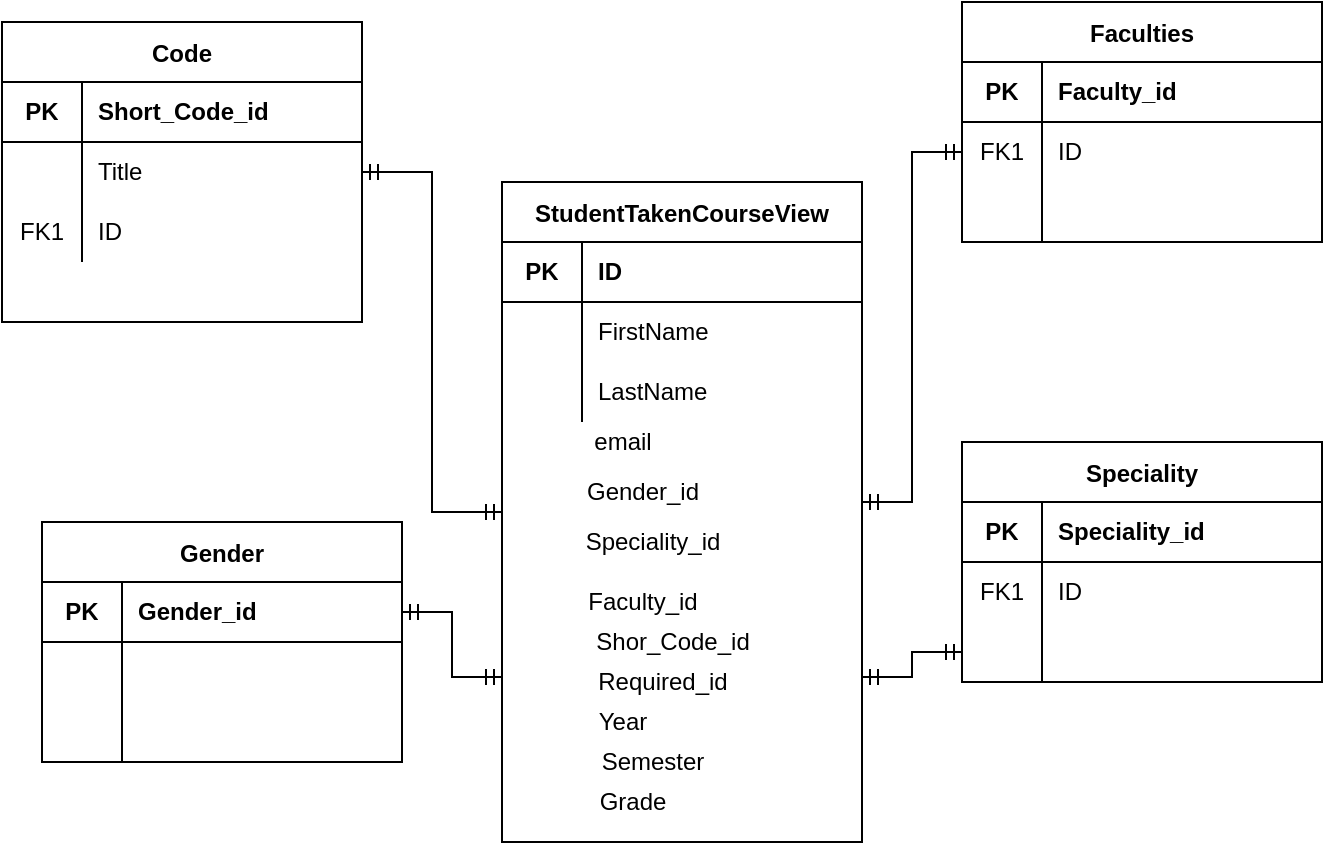 <mxfile version="15.7.4" type="github">
  <diagram id="mFrApQfCTXVTsUj2fgUG" name="Page-1">
    <mxGraphModel dx="865" dy="483" grid="1" gridSize="10" guides="1" tooltips="1" connect="1" arrows="1" fold="1" page="1" pageScale="1" pageWidth="827" pageHeight="1169" math="0" shadow="0">
      <root>
        <mxCell id="0" />
        <mxCell id="1" parent="0" />
        <mxCell id="SHrNRuj8eW7YUmqGABwH-1" value="StudentTakenCourseView" style="shape=table;startSize=30;container=1;collapsible=0;childLayout=tableLayout;fixedRows=1;rowLines=0;fontStyle=1;align=center;pointerEvents=1;" vertex="1" parent="1">
          <mxGeometry x="320" y="220" width="180" height="330" as="geometry" />
        </mxCell>
        <mxCell id="SHrNRuj8eW7YUmqGABwH-2" value="" style="shape=partialRectangle;html=1;whiteSpace=wrap;collapsible=0;dropTarget=0;pointerEvents=1;fillColor=none;top=0;left=0;bottom=1;right=0;points=[[0,0.5],[1,0.5]];portConstraint=eastwest;" vertex="1" parent="SHrNRuj8eW7YUmqGABwH-1">
          <mxGeometry y="30" width="180" height="30" as="geometry" />
        </mxCell>
        <mxCell id="SHrNRuj8eW7YUmqGABwH-3" value="&lt;b&gt;PK&lt;/b&gt;" style="shape=partialRectangle;html=1;whiteSpace=wrap;connectable=0;fillColor=none;top=0;left=0;bottom=0;right=0;overflow=hidden;pointerEvents=1;" vertex="1" parent="SHrNRuj8eW7YUmqGABwH-2">
          <mxGeometry width="40" height="30" as="geometry">
            <mxRectangle width="40" height="30" as="alternateBounds" />
          </mxGeometry>
        </mxCell>
        <mxCell id="SHrNRuj8eW7YUmqGABwH-4" value="&lt;b&gt;ID&lt;/b&gt;" style="shape=partialRectangle;html=1;whiteSpace=wrap;connectable=0;fillColor=none;top=0;left=0;bottom=0;right=0;align=left;spacingLeft=6;overflow=hidden;pointerEvents=1;" vertex="1" parent="SHrNRuj8eW7YUmqGABwH-2">
          <mxGeometry x="40" width="140" height="30" as="geometry">
            <mxRectangle width="140" height="30" as="alternateBounds" />
          </mxGeometry>
        </mxCell>
        <mxCell id="SHrNRuj8eW7YUmqGABwH-5" value="" style="shape=partialRectangle;html=1;whiteSpace=wrap;collapsible=0;dropTarget=0;pointerEvents=1;fillColor=none;top=0;left=0;bottom=0;right=0;points=[[0,0.5],[1,0.5]];portConstraint=eastwest;" vertex="1" parent="SHrNRuj8eW7YUmqGABwH-1">
          <mxGeometry y="60" width="180" height="30" as="geometry" />
        </mxCell>
        <mxCell id="SHrNRuj8eW7YUmqGABwH-6" value="" style="shape=partialRectangle;html=1;whiteSpace=wrap;connectable=0;fillColor=none;top=0;left=0;bottom=0;right=0;overflow=hidden;pointerEvents=1;" vertex="1" parent="SHrNRuj8eW7YUmqGABwH-5">
          <mxGeometry width="40" height="30" as="geometry">
            <mxRectangle width="40" height="30" as="alternateBounds" />
          </mxGeometry>
        </mxCell>
        <mxCell id="SHrNRuj8eW7YUmqGABwH-7" value="FirstName" style="shape=partialRectangle;html=1;whiteSpace=wrap;connectable=0;fillColor=none;top=0;left=0;bottom=0;right=0;align=left;spacingLeft=6;overflow=hidden;pointerEvents=1;" vertex="1" parent="SHrNRuj8eW7YUmqGABwH-5">
          <mxGeometry x="40" width="140" height="30" as="geometry">
            <mxRectangle width="140" height="30" as="alternateBounds" />
          </mxGeometry>
        </mxCell>
        <mxCell id="SHrNRuj8eW7YUmqGABwH-8" value="" style="shape=partialRectangle;html=1;whiteSpace=wrap;collapsible=0;dropTarget=0;pointerEvents=1;fillColor=none;top=0;left=0;bottom=0;right=0;points=[[0,0.5],[1,0.5]];portConstraint=eastwest;" vertex="1" parent="SHrNRuj8eW7YUmqGABwH-1">
          <mxGeometry y="90" width="180" height="30" as="geometry" />
        </mxCell>
        <mxCell id="SHrNRuj8eW7YUmqGABwH-9" value="" style="shape=partialRectangle;html=1;whiteSpace=wrap;connectable=0;fillColor=none;top=0;left=0;bottom=0;right=0;overflow=hidden;pointerEvents=1;" vertex="1" parent="SHrNRuj8eW7YUmqGABwH-8">
          <mxGeometry width="40" height="30" as="geometry">
            <mxRectangle width="40" height="30" as="alternateBounds" />
          </mxGeometry>
        </mxCell>
        <mxCell id="SHrNRuj8eW7YUmqGABwH-10" value="LastName" style="shape=partialRectangle;html=1;whiteSpace=wrap;connectable=0;fillColor=none;top=0;left=0;bottom=0;right=0;align=left;spacingLeft=6;overflow=hidden;pointerEvents=1;" vertex="1" parent="SHrNRuj8eW7YUmqGABwH-8">
          <mxGeometry x="40" width="140" height="30" as="geometry">
            <mxRectangle width="140" height="30" as="alternateBounds" />
          </mxGeometry>
        </mxCell>
        <mxCell id="SHrNRuj8eW7YUmqGABwH-12" value="email" style="text;html=1;align=center;verticalAlign=middle;resizable=0;points=[];autosize=1;strokeColor=none;fillColor=none;" vertex="1" parent="1">
          <mxGeometry x="360" y="340" width="40" height="20" as="geometry" />
        </mxCell>
        <mxCell id="SHrNRuj8eW7YUmqGABwH-13" value="Gender_id" style="text;html=1;align=center;verticalAlign=middle;resizable=0;points=[];autosize=1;strokeColor=none;fillColor=none;" vertex="1" parent="1">
          <mxGeometry x="355" y="365" width="70" height="20" as="geometry" />
        </mxCell>
        <mxCell id="SHrNRuj8eW7YUmqGABwH-14" value="Speciality_id" style="text;html=1;align=center;verticalAlign=middle;resizable=0;points=[];autosize=1;strokeColor=none;fillColor=none;" vertex="1" parent="1">
          <mxGeometry x="355" y="390" width="80" height="20" as="geometry" />
        </mxCell>
        <mxCell id="SHrNRuj8eW7YUmqGABwH-15" value="Faculty_id" style="text;html=1;align=center;verticalAlign=middle;resizable=0;points=[];autosize=1;strokeColor=none;fillColor=none;" vertex="1" parent="1">
          <mxGeometry x="355" y="420" width="70" height="20" as="geometry" />
        </mxCell>
        <mxCell id="SHrNRuj8eW7YUmqGABwH-16" value="Shor_Code_id" style="text;html=1;align=center;verticalAlign=middle;resizable=0;points=[];autosize=1;strokeColor=none;fillColor=none;" vertex="1" parent="1">
          <mxGeometry x="360" y="440" width="90" height="20" as="geometry" />
        </mxCell>
        <mxCell id="SHrNRuj8eW7YUmqGABwH-17" value="Required_id" style="text;html=1;align=center;verticalAlign=middle;resizable=0;points=[];autosize=1;strokeColor=none;fillColor=none;" vertex="1" parent="1">
          <mxGeometry x="360" y="460" width="80" height="20" as="geometry" />
        </mxCell>
        <mxCell id="SHrNRuj8eW7YUmqGABwH-18" value="Year" style="text;html=1;align=center;verticalAlign=middle;resizable=0;points=[];autosize=1;strokeColor=none;fillColor=none;" vertex="1" parent="1">
          <mxGeometry x="360" y="480" width="40" height="20" as="geometry" />
        </mxCell>
        <mxCell id="SHrNRuj8eW7YUmqGABwH-20" value="Semester" style="text;html=1;align=center;verticalAlign=middle;resizable=0;points=[];autosize=1;strokeColor=none;fillColor=none;" vertex="1" parent="1">
          <mxGeometry x="360" y="500" width="70" height="20" as="geometry" />
        </mxCell>
        <mxCell id="SHrNRuj8eW7YUmqGABwH-21" value="Grade" style="text;html=1;align=center;verticalAlign=middle;resizable=0;points=[];autosize=1;strokeColor=none;fillColor=none;" vertex="1" parent="1">
          <mxGeometry x="360" y="520" width="50" height="20" as="geometry" />
        </mxCell>
        <mxCell id="SHrNRuj8eW7YUmqGABwH-23" value="Code" style="shape=table;startSize=30;container=1;collapsible=0;childLayout=tableLayout;fixedRows=1;rowLines=0;fontStyle=1;align=center;pointerEvents=1;" vertex="1" parent="1">
          <mxGeometry x="70" y="140" width="180" height="150" as="geometry" />
        </mxCell>
        <mxCell id="SHrNRuj8eW7YUmqGABwH-24" value="" style="shape=partialRectangle;html=1;whiteSpace=wrap;collapsible=0;dropTarget=0;pointerEvents=1;fillColor=none;top=0;left=0;bottom=1;right=0;points=[[0,0.5],[1,0.5]];portConstraint=eastwest;" vertex="1" parent="SHrNRuj8eW7YUmqGABwH-23">
          <mxGeometry y="30" width="180" height="30" as="geometry" />
        </mxCell>
        <mxCell id="SHrNRuj8eW7YUmqGABwH-25" value="&lt;b&gt;PK&lt;/b&gt;" style="shape=partialRectangle;html=1;whiteSpace=wrap;connectable=0;fillColor=none;top=0;left=0;bottom=0;right=0;overflow=hidden;pointerEvents=1;" vertex="1" parent="SHrNRuj8eW7YUmqGABwH-24">
          <mxGeometry width="40" height="30" as="geometry">
            <mxRectangle width="40" height="30" as="alternateBounds" />
          </mxGeometry>
        </mxCell>
        <mxCell id="SHrNRuj8eW7YUmqGABwH-26" value="&lt;b&gt;Short_Code_id&lt;/b&gt;" style="shape=partialRectangle;html=1;whiteSpace=wrap;connectable=0;fillColor=none;top=0;left=0;bottom=0;right=0;align=left;spacingLeft=6;overflow=hidden;pointerEvents=1;" vertex="1" parent="SHrNRuj8eW7YUmqGABwH-24">
          <mxGeometry x="40" width="140" height="30" as="geometry">
            <mxRectangle width="140" height="30" as="alternateBounds" />
          </mxGeometry>
        </mxCell>
        <mxCell id="SHrNRuj8eW7YUmqGABwH-27" value="" style="shape=partialRectangle;html=1;whiteSpace=wrap;collapsible=0;dropTarget=0;pointerEvents=1;fillColor=none;top=0;left=0;bottom=0;right=0;points=[[0,0.5],[1,0.5]];portConstraint=eastwest;" vertex="1" parent="SHrNRuj8eW7YUmqGABwH-23">
          <mxGeometry y="60" width="180" height="30" as="geometry" />
        </mxCell>
        <mxCell id="SHrNRuj8eW7YUmqGABwH-28" value="" style="shape=partialRectangle;html=1;whiteSpace=wrap;connectable=0;fillColor=none;top=0;left=0;bottom=0;right=0;overflow=hidden;pointerEvents=1;" vertex="1" parent="SHrNRuj8eW7YUmqGABwH-27">
          <mxGeometry width="40" height="30" as="geometry">
            <mxRectangle width="40" height="30" as="alternateBounds" />
          </mxGeometry>
        </mxCell>
        <mxCell id="SHrNRuj8eW7YUmqGABwH-29" value="Title" style="shape=partialRectangle;html=1;whiteSpace=wrap;connectable=0;fillColor=none;top=0;left=0;bottom=0;right=0;align=left;spacingLeft=6;overflow=hidden;pointerEvents=1;" vertex="1" parent="SHrNRuj8eW7YUmqGABwH-27">
          <mxGeometry x="40" width="140" height="30" as="geometry">
            <mxRectangle width="140" height="30" as="alternateBounds" />
          </mxGeometry>
        </mxCell>
        <mxCell id="SHrNRuj8eW7YUmqGABwH-30" value="" style="shape=partialRectangle;html=1;whiteSpace=wrap;collapsible=0;dropTarget=0;pointerEvents=1;fillColor=none;top=0;left=0;bottom=0;right=0;points=[[0,0.5],[1,0.5]];portConstraint=eastwest;" vertex="1" parent="SHrNRuj8eW7YUmqGABwH-23">
          <mxGeometry y="90" width="180" height="30" as="geometry" />
        </mxCell>
        <mxCell id="SHrNRuj8eW7YUmqGABwH-31" value="FK1" style="shape=partialRectangle;html=1;whiteSpace=wrap;connectable=0;fillColor=none;top=0;left=0;bottom=0;right=0;overflow=hidden;pointerEvents=1;" vertex="1" parent="SHrNRuj8eW7YUmqGABwH-30">
          <mxGeometry width="40" height="30" as="geometry">
            <mxRectangle width="40" height="30" as="alternateBounds" />
          </mxGeometry>
        </mxCell>
        <mxCell id="SHrNRuj8eW7YUmqGABwH-32" value="ID" style="shape=partialRectangle;html=1;whiteSpace=wrap;connectable=0;fillColor=none;top=0;left=0;bottom=0;right=0;align=left;spacingLeft=6;overflow=hidden;pointerEvents=1;" vertex="1" parent="SHrNRuj8eW7YUmqGABwH-30">
          <mxGeometry x="40" width="140" height="30" as="geometry">
            <mxRectangle width="140" height="30" as="alternateBounds" />
          </mxGeometry>
        </mxCell>
        <mxCell id="SHrNRuj8eW7YUmqGABwH-33" value="Gender" style="shape=table;startSize=30;container=1;collapsible=0;childLayout=tableLayout;fixedRows=1;rowLines=0;fontStyle=1;align=center;pointerEvents=1;" vertex="1" parent="1">
          <mxGeometry x="90" y="390" width="180" height="120" as="geometry" />
        </mxCell>
        <mxCell id="SHrNRuj8eW7YUmqGABwH-34" value="" style="shape=partialRectangle;html=1;whiteSpace=wrap;collapsible=0;dropTarget=0;pointerEvents=1;fillColor=none;top=0;left=0;bottom=1;right=0;points=[[0,0.5],[1,0.5]];portConstraint=eastwest;" vertex="1" parent="SHrNRuj8eW7YUmqGABwH-33">
          <mxGeometry y="30" width="180" height="30" as="geometry" />
        </mxCell>
        <mxCell id="SHrNRuj8eW7YUmqGABwH-35" value="&lt;b&gt;PK&lt;/b&gt;" style="shape=partialRectangle;html=1;whiteSpace=wrap;connectable=0;fillColor=none;top=0;left=0;bottom=0;right=0;overflow=hidden;pointerEvents=1;" vertex="1" parent="SHrNRuj8eW7YUmqGABwH-34">
          <mxGeometry width="40" height="30" as="geometry">
            <mxRectangle width="40" height="30" as="alternateBounds" />
          </mxGeometry>
        </mxCell>
        <mxCell id="SHrNRuj8eW7YUmqGABwH-36" value="&lt;b&gt;Gender_id&lt;/b&gt;" style="shape=partialRectangle;html=1;whiteSpace=wrap;connectable=0;fillColor=none;top=0;left=0;bottom=0;right=0;align=left;spacingLeft=6;overflow=hidden;pointerEvents=1;" vertex="1" parent="SHrNRuj8eW7YUmqGABwH-34">
          <mxGeometry x="40" width="140" height="30" as="geometry">
            <mxRectangle width="140" height="30" as="alternateBounds" />
          </mxGeometry>
        </mxCell>
        <mxCell id="SHrNRuj8eW7YUmqGABwH-37" value="" style="shape=partialRectangle;html=1;whiteSpace=wrap;collapsible=0;dropTarget=0;pointerEvents=1;fillColor=none;top=0;left=0;bottom=0;right=0;points=[[0,0.5],[1,0.5]];portConstraint=eastwest;" vertex="1" parent="SHrNRuj8eW7YUmqGABwH-33">
          <mxGeometry y="60" width="180" height="30" as="geometry" />
        </mxCell>
        <mxCell id="SHrNRuj8eW7YUmqGABwH-38" value="" style="shape=partialRectangle;html=1;whiteSpace=wrap;connectable=0;fillColor=none;top=0;left=0;bottom=0;right=0;overflow=hidden;pointerEvents=1;" vertex="1" parent="SHrNRuj8eW7YUmqGABwH-37">
          <mxGeometry width="40" height="30" as="geometry">
            <mxRectangle width="40" height="30" as="alternateBounds" />
          </mxGeometry>
        </mxCell>
        <mxCell id="SHrNRuj8eW7YUmqGABwH-39" value="" style="shape=partialRectangle;html=1;whiteSpace=wrap;connectable=0;fillColor=none;top=0;left=0;bottom=0;right=0;align=left;spacingLeft=6;overflow=hidden;pointerEvents=1;" vertex="1" parent="SHrNRuj8eW7YUmqGABwH-37">
          <mxGeometry x="40" width="140" height="30" as="geometry">
            <mxRectangle width="140" height="30" as="alternateBounds" />
          </mxGeometry>
        </mxCell>
        <mxCell id="SHrNRuj8eW7YUmqGABwH-40" value="" style="shape=partialRectangle;html=1;whiteSpace=wrap;collapsible=0;dropTarget=0;pointerEvents=1;fillColor=none;top=0;left=0;bottom=0;right=0;points=[[0,0.5],[1,0.5]];portConstraint=eastwest;" vertex="1" parent="SHrNRuj8eW7YUmqGABwH-33">
          <mxGeometry y="90" width="180" height="30" as="geometry" />
        </mxCell>
        <mxCell id="SHrNRuj8eW7YUmqGABwH-41" value="" style="shape=partialRectangle;html=1;whiteSpace=wrap;connectable=0;fillColor=none;top=0;left=0;bottom=0;right=0;overflow=hidden;pointerEvents=1;" vertex="1" parent="SHrNRuj8eW7YUmqGABwH-40">
          <mxGeometry width="40" height="30" as="geometry">
            <mxRectangle width="40" height="30" as="alternateBounds" />
          </mxGeometry>
        </mxCell>
        <mxCell id="SHrNRuj8eW7YUmqGABwH-42" value="" style="shape=partialRectangle;html=1;whiteSpace=wrap;connectable=0;fillColor=none;top=0;left=0;bottom=0;right=0;align=left;spacingLeft=6;overflow=hidden;pointerEvents=1;" vertex="1" parent="SHrNRuj8eW7YUmqGABwH-40">
          <mxGeometry x="40" width="140" height="30" as="geometry">
            <mxRectangle width="140" height="30" as="alternateBounds" />
          </mxGeometry>
        </mxCell>
        <mxCell id="SHrNRuj8eW7YUmqGABwH-43" value="Faculties" style="shape=table;startSize=30;container=1;collapsible=0;childLayout=tableLayout;fixedRows=1;rowLines=0;fontStyle=1;align=center;pointerEvents=1;" vertex="1" parent="1">
          <mxGeometry x="550" y="130" width="180" height="120" as="geometry" />
        </mxCell>
        <mxCell id="SHrNRuj8eW7YUmqGABwH-44" value="" style="shape=partialRectangle;html=1;whiteSpace=wrap;collapsible=0;dropTarget=0;pointerEvents=1;fillColor=none;top=0;left=0;bottom=1;right=0;points=[[0,0.5],[1,0.5]];portConstraint=eastwest;" vertex="1" parent="SHrNRuj8eW7YUmqGABwH-43">
          <mxGeometry y="30" width="180" height="30" as="geometry" />
        </mxCell>
        <mxCell id="SHrNRuj8eW7YUmqGABwH-45" value="&lt;b&gt;PK&lt;/b&gt;" style="shape=partialRectangle;html=1;whiteSpace=wrap;connectable=0;fillColor=none;top=0;left=0;bottom=0;right=0;overflow=hidden;pointerEvents=1;" vertex="1" parent="SHrNRuj8eW7YUmqGABwH-44">
          <mxGeometry width="40" height="30" as="geometry">
            <mxRectangle width="40" height="30" as="alternateBounds" />
          </mxGeometry>
        </mxCell>
        <mxCell id="SHrNRuj8eW7YUmqGABwH-46" value="&lt;b&gt;Faculty_id&lt;/b&gt;" style="shape=partialRectangle;html=1;whiteSpace=wrap;connectable=0;fillColor=none;top=0;left=0;bottom=0;right=0;align=left;spacingLeft=6;overflow=hidden;pointerEvents=1;" vertex="1" parent="SHrNRuj8eW7YUmqGABwH-44">
          <mxGeometry x="40" width="140" height="30" as="geometry">
            <mxRectangle width="140" height="30" as="alternateBounds" />
          </mxGeometry>
        </mxCell>
        <mxCell id="SHrNRuj8eW7YUmqGABwH-47" value="" style="shape=partialRectangle;html=1;whiteSpace=wrap;collapsible=0;dropTarget=0;pointerEvents=1;fillColor=none;top=0;left=0;bottom=0;right=0;points=[[0,0.5],[1,0.5]];portConstraint=eastwest;" vertex="1" parent="SHrNRuj8eW7YUmqGABwH-43">
          <mxGeometry y="60" width="180" height="30" as="geometry" />
        </mxCell>
        <mxCell id="SHrNRuj8eW7YUmqGABwH-48" value="FK1" style="shape=partialRectangle;html=1;whiteSpace=wrap;connectable=0;fillColor=none;top=0;left=0;bottom=0;right=0;overflow=hidden;pointerEvents=1;" vertex="1" parent="SHrNRuj8eW7YUmqGABwH-47">
          <mxGeometry width="40" height="30" as="geometry">
            <mxRectangle width="40" height="30" as="alternateBounds" />
          </mxGeometry>
        </mxCell>
        <mxCell id="SHrNRuj8eW7YUmqGABwH-49" value="ID" style="shape=partialRectangle;html=1;whiteSpace=wrap;connectable=0;fillColor=none;top=0;left=0;bottom=0;right=0;align=left;spacingLeft=6;overflow=hidden;pointerEvents=1;" vertex="1" parent="SHrNRuj8eW7YUmqGABwH-47">
          <mxGeometry x="40" width="140" height="30" as="geometry">
            <mxRectangle width="140" height="30" as="alternateBounds" />
          </mxGeometry>
        </mxCell>
        <mxCell id="SHrNRuj8eW7YUmqGABwH-50" value="" style="shape=partialRectangle;html=1;whiteSpace=wrap;collapsible=0;dropTarget=0;pointerEvents=1;fillColor=none;top=0;left=0;bottom=0;right=0;points=[[0,0.5],[1,0.5]];portConstraint=eastwest;" vertex="1" parent="SHrNRuj8eW7YUmqGABwH-43">
          <mxGeometry y="90" width="180" height="30" as="geometry" />
        </mxCell>
        <mxCell id="SHrNRuj8eW7YUmqGABwH-51" value="" style="shape=partialRectangle;html=1;whiteSpace=wrap;connectable=0;fillColor=none;top=0;left=0;bottom=0;right=0;overflow=hidden;pointerEvents=1;" vertex="1" parent="SHrNRuj8eW7YUmqGABwH-50">
          <mxGeometry width="40" height="30" as="geometry">
            <mxRectangle width="40" height="30" as="alternateBounds" />
          </mxGeometry>
        </mxCell>
        <mxCell id="SHrNRuj8eW7YUmqGABwH-52" value="" style="shape=partialRectangle;html=1;whiteSpace=wrap;connectable=0;fillColor=none;top=0;left=0;bottom=0;right=0;align=left;spacingLeft=6;overflow=hidden;pointerEvents=1;" vertex="1" parent="SHrNRuj8eW7YUmqGABwH-50">
          <mxGeometry x="40" width="140" height="30" as="geometry">
            <mxRectangle width="140" height="30" as="alternateBounds" />
          </mxGeometry>
        </mxCell>
        <mxCell id="SHrNRuj8eW7YUmqGABwH-53" value="Speciality" style="shape=table;startSize=30;container=1;collapsible=0;childLayout=tableLayout;fixedRows=1;rowLines=0;fontStyle=1;align=center;pointerEvents=1;" vertex="1" parent="1">
          <mxGeometry x="550" y="350" width="180" height="120" as="geometry" />
        </mxCell>
        <mxCell id="SHrNRuj8eW7YUmqGABwH-54" value="" style="shape=partialRectangle;html=1;whiteSpace=wrap;collapsible=0;dropTarget=0;pointerEvents=1;fillColor=none;top=0;left=0;bottom=1;right=0;points=[[0,0.5],[1,0.5]];portConstraint=eastwest;" vertex="1" parent="SHrNRuj8eW7YUmqGABwH-53">
          <mxGeometry y="30" width="180" height="30" as="geometry" />
        </mxCell>
        <mxCell id="SHrNRuj8eW7YUmqGABwH-55" value="&lt;b&gt;PK&lt;/b&gt;" style="shape=partialRectangle;html=1;whiteSpace=wrap;connectable=0;fillColor=none;top=0;left=0;bottom=0;right=0;overflow=hidden;pointerEvents=1;" vertex="1" parent="SHrNRuj8eW7YUmqGABwH-54">
          <mxGeometry width="40" height="30" as="geometry">
            <mxRectangle width="40" height="30" as="alternateBounds" />
          </mxGeometry>
        </mxCell>
        <mxCell id="SHrNRuj8eW7YUmqGABwH-56" value="&lt;b&gt;Speciality_id&lt;/b&gt;" style="shape=partialRectangle;html=1;whiteSpace=wrap;connectable=0;fillColor=none;top=0;left=0;bottom=0;right=0;align=left;spacingLeft=6;overflow=hidden;pointerEvents=1;" vertex="1" parent="SHrNRuj8eW7YUmqGABwH-54">
          <mxGeometry x="40" width="140" height="30" as="geometry">
            <mxRectangle width="140" height="30" as="alternateBounds" />
          </mxGeometry>
        </mxCell>
        <mxCell id="SHrNRuj8eW7YUmqGABwH-57" value="" style="shape=partialRectangle;html=1;whiteSpace=wrap;collapsible=0;dropTarget=0;pointerEvents=1;fillColor=none;top=0;left=0;bottom=0;right=0;points=[[0,0.5],[1,0.5]];portConstraint=eastwest;" vertex="1" parent="SHrNRuj8eW7YUmqGABwH-53">
          <mxGeometry y="60" width="180" height="30" as="geometry" />
        </mxCell>
        <mxCell id="SHrNRuj8eW7YUmqGABwH-58" value="FK1" style="shape=partialRectangle;html=1;whiteSpace=wrap;connectable=0;fillColor=none;top=0;left=0;bottom=0;right=0;overflow=hidden;pointerEvents=1;" vertex="1" parent="SHrNRuj8eW7YUmqGABwH-57">
          <mxGeometry width="40" height="30" as="geometry">
            <mxRectangle width="40" height="30" as="alternateBounds" />
          </mxGeometry>
        </mxCell>
        <mxCell id="SHrNRuj8eW7YUmqGABwH-59" value="ID" style="shape=partialRectangle;html=1;whiteSpace=wrap;connectable=0;fillColor=none;top=0;left=0;bottom=0;right=0;align=left;spacingLeft=6;overflow=hidden;pointerEvents=1;" vertex="1" parent="SHrNRuj8eW7YUmqGABwH-57">
          <mxGeometry x="40" width="140" height="30" as="geometry">
            <mxRectangle width="140" height="30" as="alternateBounds" />
          </mxGeometry>
        </mxCell>
        <mxCell id="SHrNRuj8eW7YUmqGABwH-60" value="" style="shape=partialRectangle;html=1;whiteSpace=wrap;collapsible=0;dropTarget=0;pointerEvents=1;fillColor=none;top=0;left=0;bottom=0;right=0;points=[[0,0.5],[1,0.5]];portConstraint=eastwest;" vertex="1" parent="SHrNRuj8eW7YUmqGABwH-53">
          <mxGeometry y="90" width="180" height="30" as="geometry" />
        </mxCell>
        <mxCell id="SHrNRuj8eW7YUmqGABwH-61" value="" style="shape=partialRectangle;html=1;whiteSpace=wrap;connectable=0;fillColor=none;top=0;left=0;bottom=0;right=0;overflow=hidden;pointerEvents=1;" vertex="1" parent="SHrNRuj8eW7YUmqGABwH-60">
          <mxGeometry width="40" height="30" as="geometry">
            <mxRectangle width="40" height="30" as="alternateBounds" />
          </mxGeometry>
        </mxCell>
        <mxCell id="SHrNRuj8eW7YUmqGABwH-62" value="" style="shape=partialRectangle;html=1;whiteSpace=wrap;connectable=0;fillColor=none;top=0;left=0;bottom=0;right=0;align=left;spacingLeft=6;overflow=hidden;pointerEvents=1;" vertex="1" parent="SHrNRuj8eW7YUmqGABwH-60">
          <mxGeometry x="40" width="140" height="30" as="geometry">
            <mxRectangle width="140" height="30" as="alternateBounds" />
          </mxGeometry>
        </mxCell>
        <mxCell id="SHrNRuj8eW7YUmqGABwH-63" style="edgeStyle=elbowEdgeStyle;rounded=0;orthogonalLoop=1;jettySize=auto;html=1;exitX=0;exitY=0.5;exitDx=0;exitDy=0;endArrow=ERmandOne;endFill=0;startArrow=ERmandOne;startFill=0;" edge="1" parent="1" source="SHrNRuj8eW7YUmqGABwH-47">
          <mxGeometry relative="1" as="geometry">
            <mxPoint x="500" y="380" as="targetPoint" />
          </mxGeometry>
        </mxCell>
        <mxCell id="SHrNRuj8eW7YUmqGABwH-64" style="edgeStyle=elbowEdgeStyle;rounded=0;orthogonalLoop=1;jettySize=auto;html=1;exitX=0;exitY=0.5;exitDx=0;exitDy=0;entryX=1;entryY=0.75;entryDx=0;entryDy=0;startArrow=ERmandOne;startFill=0;endArrow=ERmandOne;endFill=0;" edge="1" parent="1" source="SHrNRuj8eW7YUmqGABwH-60" target="SHrNRuj8eW7YUmqGABwH-1">
          <mxGeometry relative="1" as="geometry" />
        </mxCell>
        <mxCell id="SHrNRuj8eW7YUmqGABwH-65" style="edgeStyle=elbowEdgeStyle;rounded=0;orthogonalLoop=1;jettySize=auto;html=1;exitX=1;exitY=0.5;exitDx=0;exitDy=0;entryX=0;entryY=0.5;entryDx=0;entryDy=0;startArrow=ERmandOne;startFill=0;endArrow=ERmandOne;endFill=0;" edge="1" parent="1" source="SHrNRuj8eW7YUmqGABwH-27" target="SHrNRuj8eW7YUmqGABwH-1">
          <mxGeometry relative="1" as="geometry" />
        </mxCell>
        <mxCell id="SHrNRuj8eW7YUmqGABwH-66" style="edgeStyle=elbowEdgeStyle;rounded=0;orthogonalLoop=1;jettySize=auto;html=1;exitX=1;exitY=0.5;exitDx=0;exitDy=0;entryX=0;entryY=0.75;entryDx=0;entryDy=0;startArrow=ERmandOne;startFill=0;endArrow=ERmandOne;endFill=0;" edge="1" parent="1" source="SHrNRuj8eW7YUmqGABwH-34" target="SHrNRuj8eW7YUmqGABwH-1">
          <mxGeometry relative="1" as="geometry" />
        </mxCell>
      </root>
    </mxGraphModel>
  </diagram>
</mxfile>
